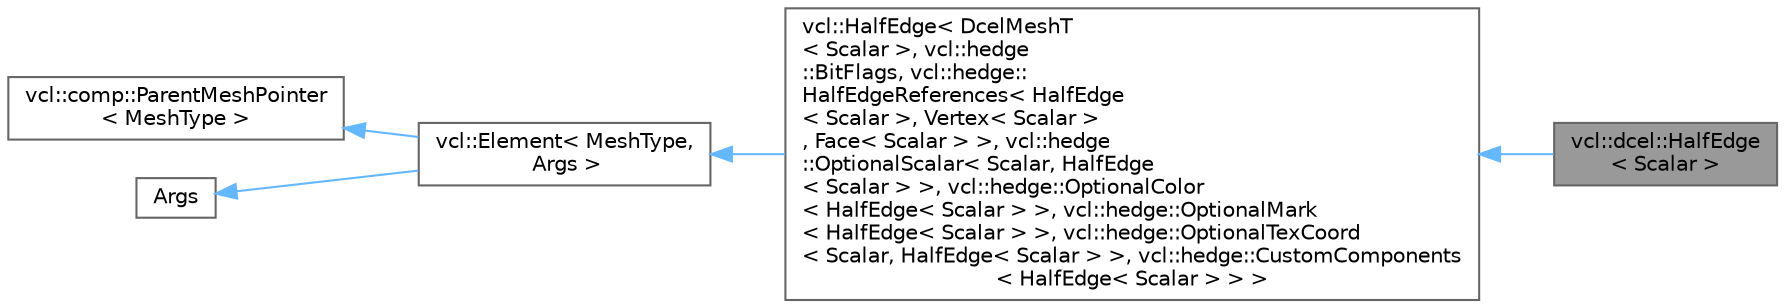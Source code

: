 digraph "vcl::dcel::HalfEdge&lt; Scalar &gt;"
{
 // LATEX_PDF_SIZE
  bgcolor="transparent";
  edge [fontname=Helvetica,fontsize=10,labelfontname=Helvetica,labelfontsize=10];
  node [fontname=Helvetica,fontsize=10,shape=box,height=0.2,width=0.4];
  rankdir="LR";
  Node1 [label="vcl::dcel::HalfEdge\l\< Scalar \>",height=0.2,width=0.4,color="gray40", fillcolor="grey60", style="filled", fontcolor="black",tooltip=" "];
  Node2 -> Node1 [dir="back",color="steelblue1",style="solid"];
  Node2 [label="vcl::HalfEdge\< DcelMeshT\l\< Scalar \>, vcl::hedge\l::BitFlags, vcl::hedge::\lHalfEdgeReferences\< HalfEdge\l\< Scalar \>, Vertex\< Scalar \>\l, Face\< Scalar \> \>, vcl::hedge\l::OptionalScalar\< Scalar, HalfEdge\l\< Scalar \> \>, vcl::hedge::OptionalColor\l\< HalfEdge\< Scalar \> \>, vcl::hedge::OptionalMark\l\< HalfEdge\< Scalar \> \>, vcl::hedge::OptionalTexCoord\l\< Scalar, HalfEdge\< Scalar \> \>, vcl::hedge::CustomComponents\l\< HalfEdge\< Scalar \> \> \>",height=0.2,width=0.4,color="gray40", fillcolor="white", style="filled",URL="$classvcl_1_1HalfEdge.html",tooltip=" "];
  Node3 -> Node2 [dir="back",color="steelblue1",style="solid"];
  Node3 [label="vcl::Element\< MeshType,\l Args \>",height=0.2,width=0.4,color="gray40", fillcolor="white", style="filled",URL="$classvcl_1_1Element.html",tooltip=" "];
  Node4 -> Node3 [dir="back",color="steelblue1",style="solid"];
  Node4 [label="vcl::comp::ParentMeshPointer\l\< MeshType \>",height=0.2,width=0.4,color="gray40", fillcolor="white", style="filled",URL="$classvcl_1_1comp_1_1ParentMeshPointer.html",tooltip=" "];
  Node5 -> Node3 [dir="back",color="steelblue1",style="solid"];
  Node5 [label="Args",height=0.2,width=0.4,color="gray40", fillcolor="white", style="filled",tooltip=" "];
}
